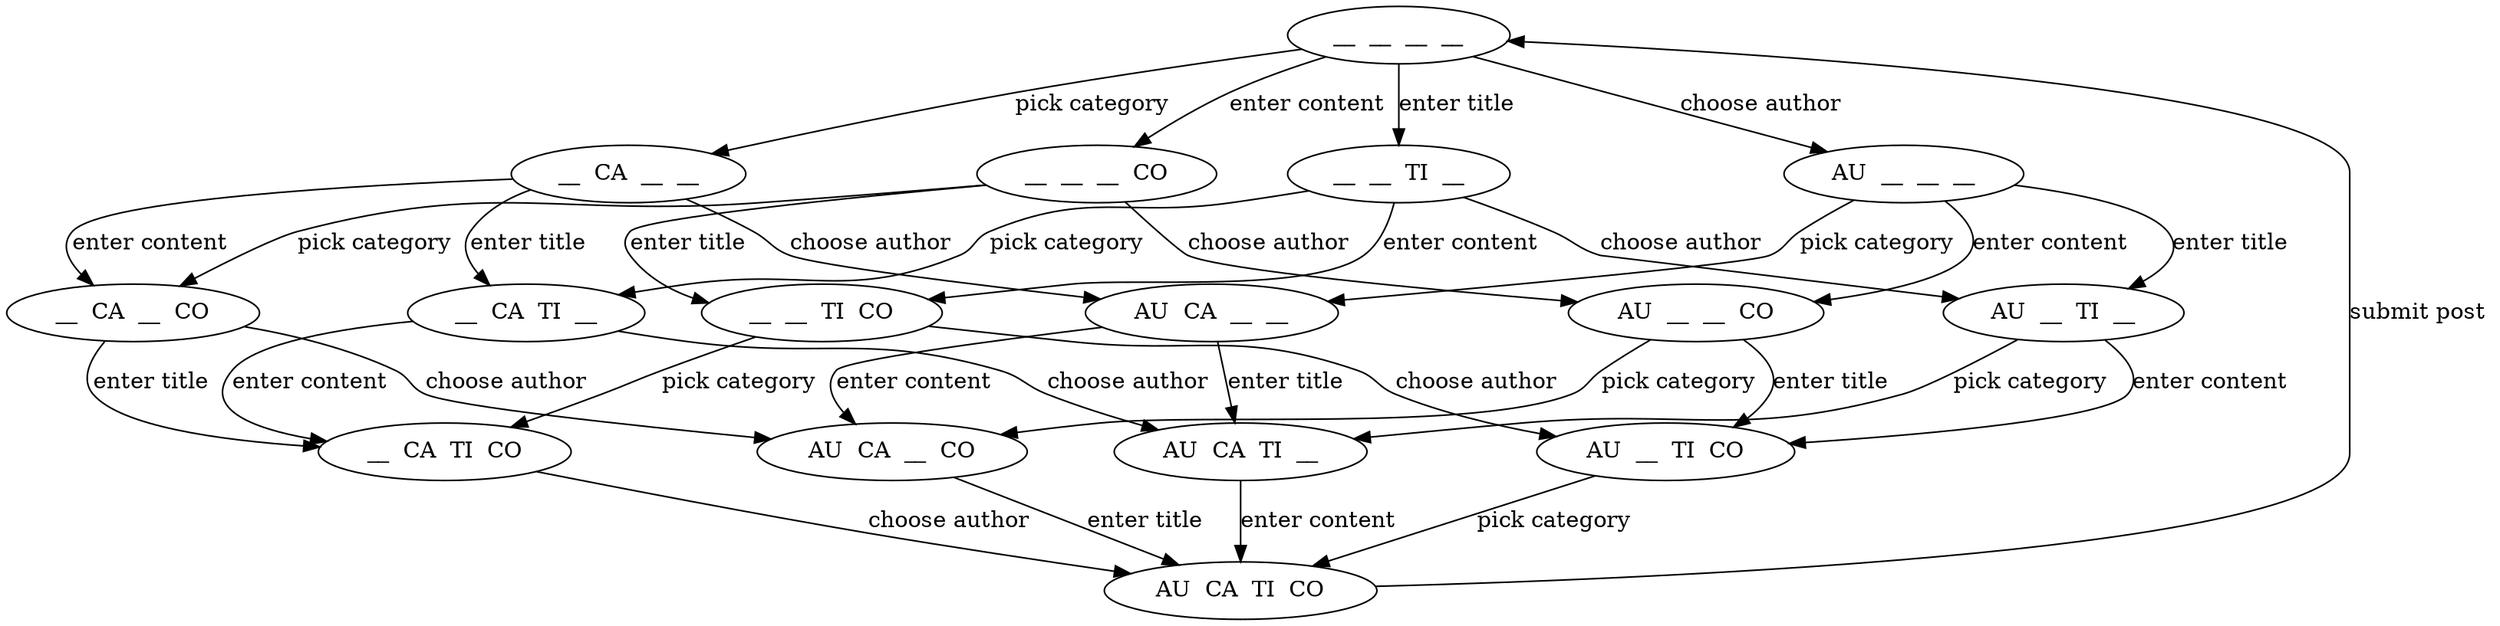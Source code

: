 digraph SimpBlogModel
{
  " __  __  __  __ " -> " __  CA  __  __ "  [label="pick category "];
  " __  CA  __  __ " -> " __  CA  TI  __ "  [label="enter title "];
  " __  CA  TI  __ " -> " __  CA  TI  CO "  [label="enter content "];
  " __  CA  TI  CO " -> " AU  CA  TI  CO "  [label="choose author "];
  " AU  CA  TI  CO " -> " __  __  __  __ "  [label="submit post "];
  " __  CA  __  __ " -> " AU  CA  __  __ "  [label="choose author "];
  " AU  CA  __  __ " -> " AU  CA  __  CO "  [label="enter content "];
  " AU  CA  __  CO " -> " AU  CA  TI  CO "  [label="enter title "];
  " __  __  __  __ " -> " AU  __  __  __ "  [label="choose author "];
  " AU  __  __  __ " -> " AU  CA  __  __ "  [label="pick category "];
  " __  __  __  __ " -> " __  __  TI  __ "  [label="enter title "];
  " __  __  TI  __ " -> " __  CA  TI  __ "  [label="pick category "];
  " __  CA  TI  __ " -> " AU  CA  TI  __ "  [label="choose author "];
  " AU  CA  TI  __ " -> " AU  CA  TI  CO "  [label="enter content "];
  " __  CA  __  __ " -> " __  CA  __  CO "  [label="enter content "];
  " __  CA  __  CO " -> " AU  CA  __  CO "  [label="choose author "];
  " AU  CA  __  __ " -> " AU  CA  TI  __ "  [label="enter title "];
  " AU  __  __  __ " -> " AU  __  __  CO "  [label="enter content "];
  " AU  __  __  CO " -> " AU  CA  __  CO "  [label="pick category "];
  " __  __  __  __ " -> " __  __  __  CO "  [label="enter content "];
  " __  __  __  CO " -> " __  CA  __  CO "  [label="pick category "];
  " AU  __  __  __ " -> " AU  __  TI  __ "  [label="enter title "];
  " AU  __  TI  __ " -> " AU  __  TI  CO "  [label="enter content "];
  " AU  __  TI  CO " -> " AU  CA  TI  CO "  [label="pick category "];
  " __  __  TI  __ " -> " __  __  TI  CO "  [label="enter content "];
  " __  __  TI  CO " -> " AU  __  TI  CO "  [label="choose author "];
  " __  CA  __  CO " -> " __  CA  TI  CO "  [label="enter title "];
  " __  __  TI  __ " -> " AU  __  TI  __ "  [label="choose author "];
  " AU  __  TI  __ " -> " AU  CA  TI  __ "  [label="pick category "];
  " AU  __  __  CO " -> " AU  __  TI  CO "  [label="enter title "];
  " __  __  __  CO " -> " __  __  TI  CO "  [label="enter title "];
  " __  __  __  CO " -> " AU  __  __  CO "  [label="choose author "];
  " __  __  TI  CO " -> " __  CA  TI  CO "  [label="pick category "];
}
